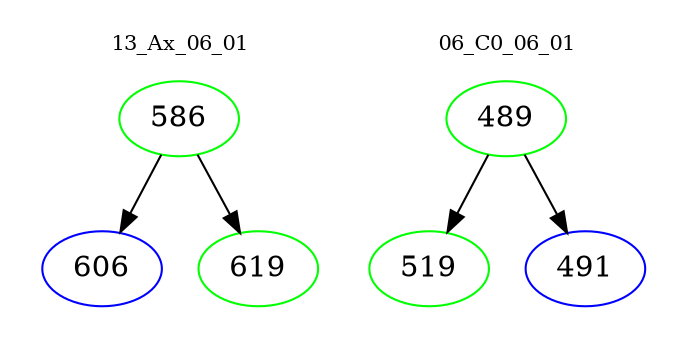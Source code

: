 digraph{
subgraph cluster_0 {
color = white
label = "13_Ax_06_01";
fontsize=10;
T0_586 [label="586", color="green"]
T0_586 -> T0_606 [color="black"]
T0_606 [label="606", color="blue"]
T0_586 -> T0_619 [color="black"]
T0_619 [label="619", color="green"]
}
subgraph cluster_1 {
color = white
label = "06_C0_06_01";
fontsize=10;
T1_489 [label="489", color="green"]
T1_489 -> T1_519 [color="black"]
T1_519 [label="519", color="green"]
T1_489 -> T1_491 [color="black"]
T1_491 [label="491", color="blue"]
}
}
